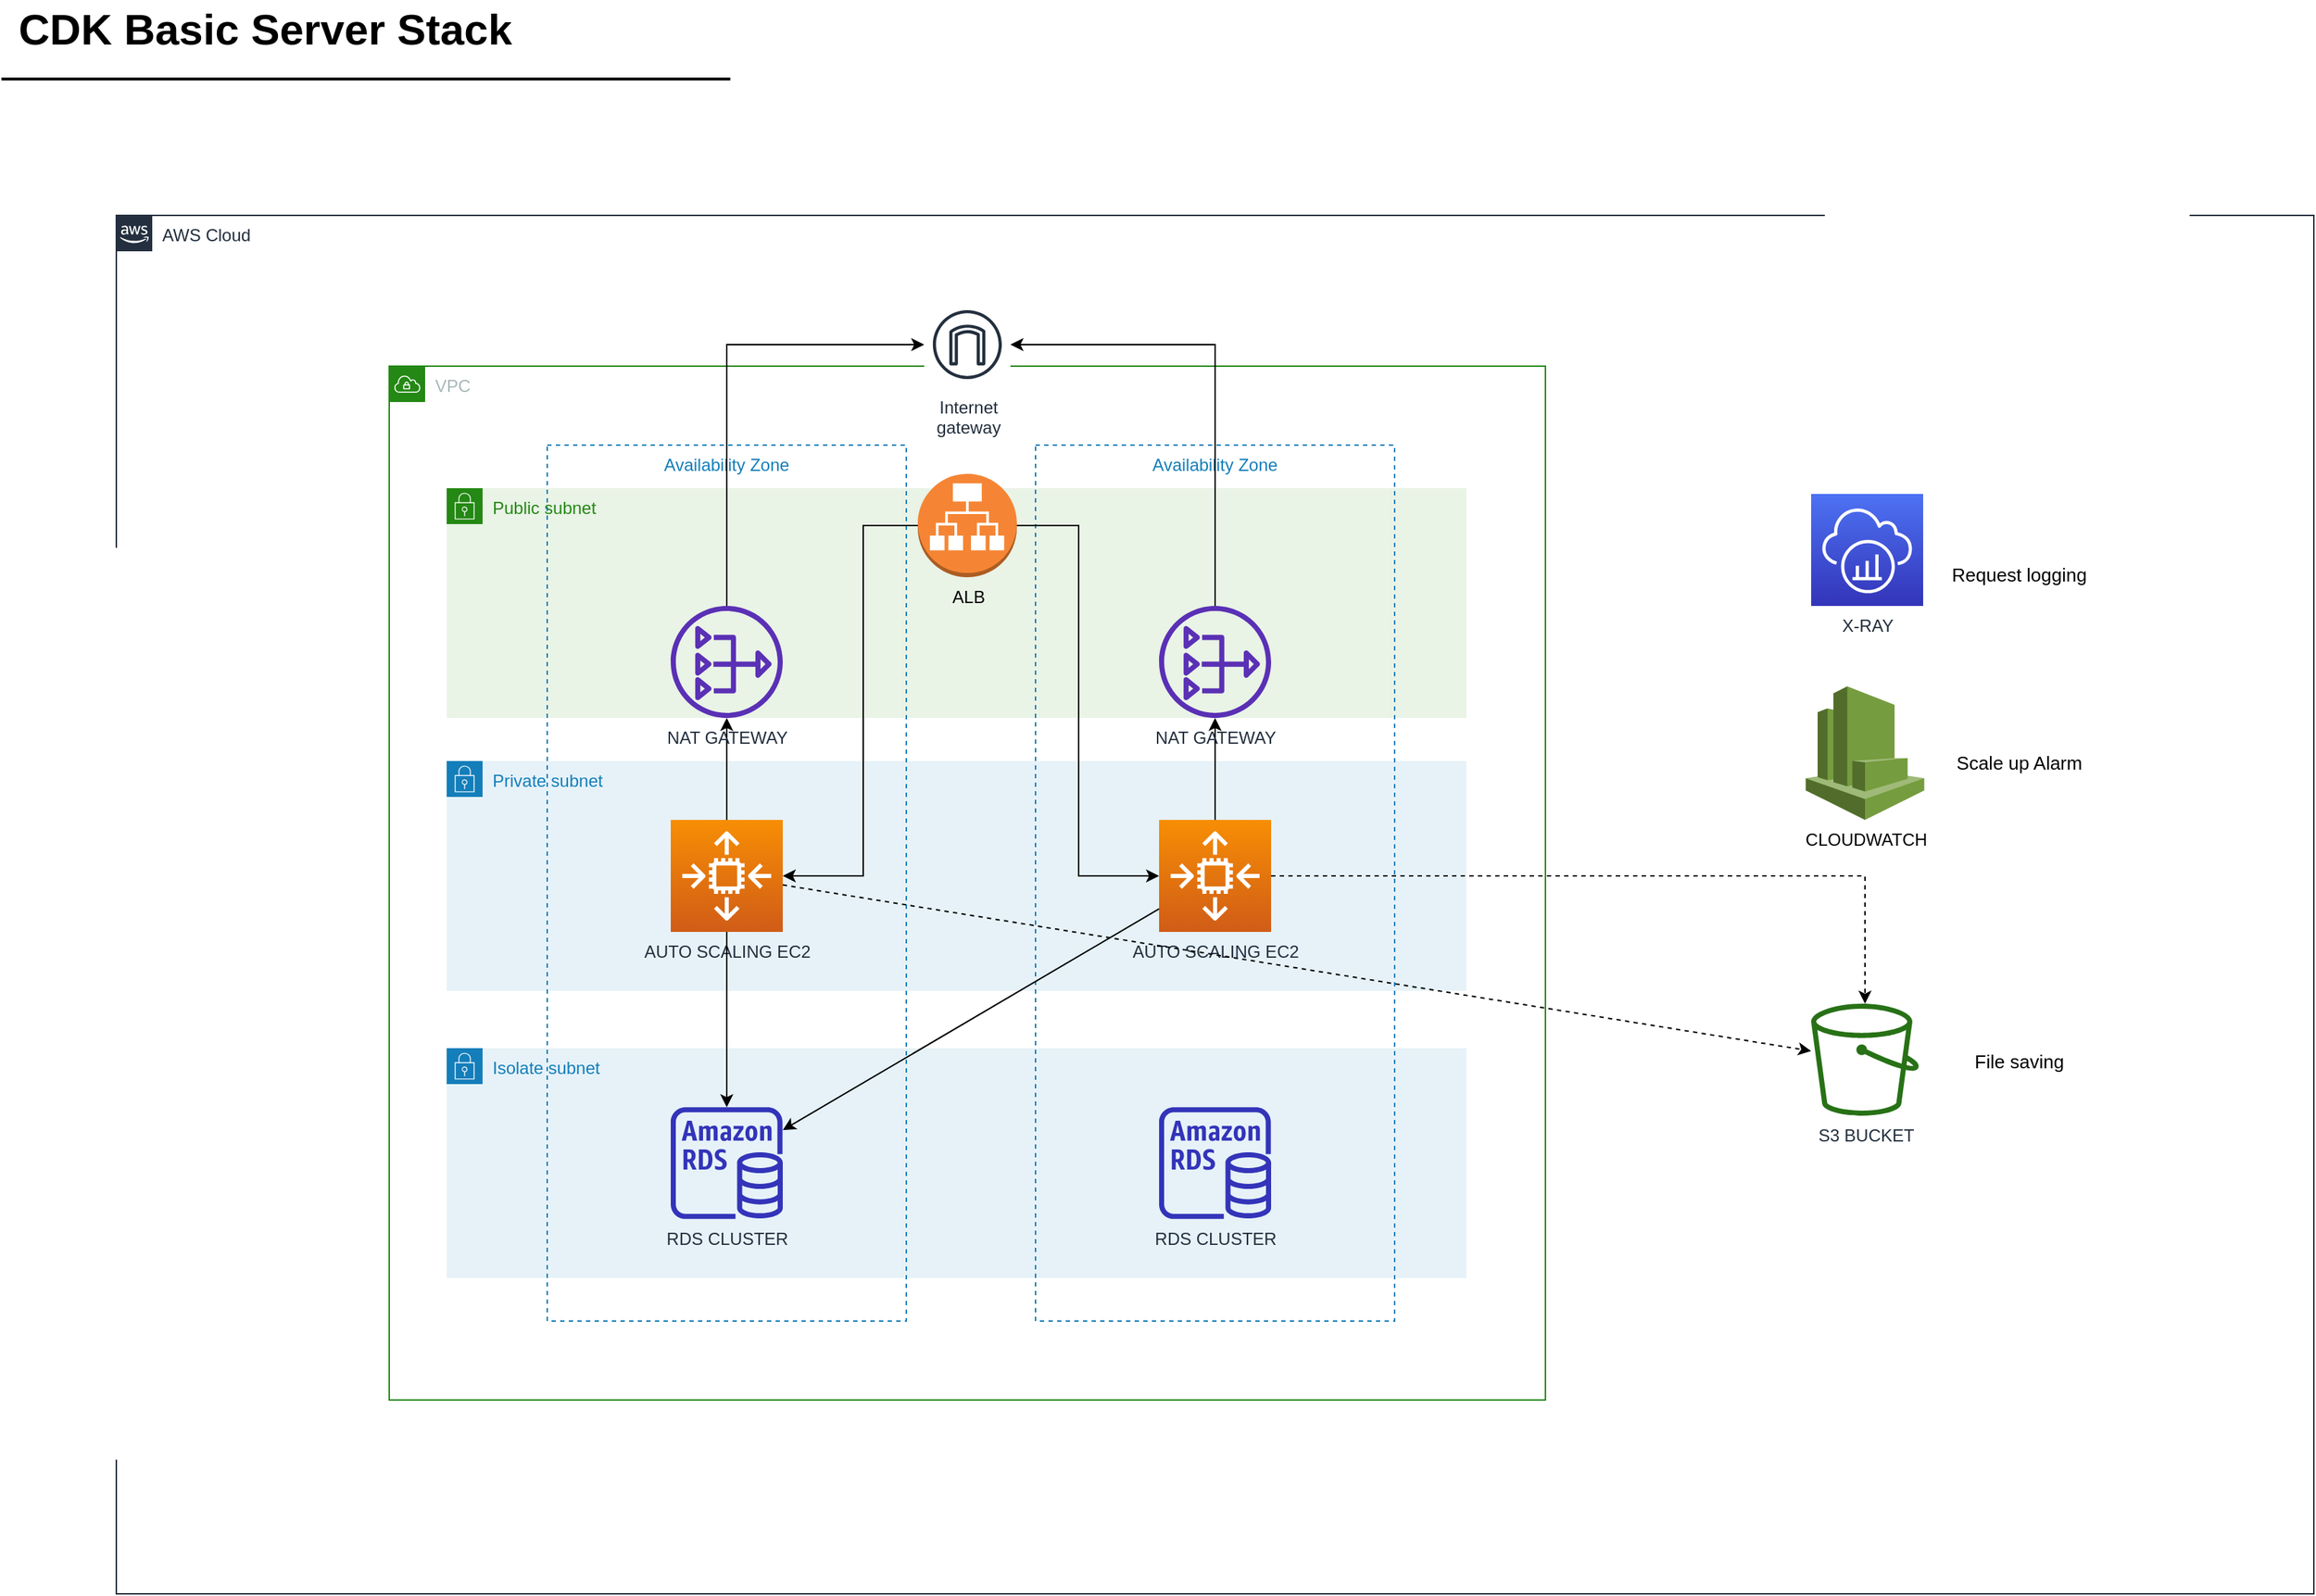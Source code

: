 <mxfile version="13.6.0" type="device"><diagram id="Ht1M8jgEwFfnCIfOTk4-" name="Page-1"><mxGraphModel dx="1730" dy="872" grid="1" gridSize="10" guides="1" tooltips="1" connect="1" arrows="1" fold="1" page="1" pageScale="1" pageWidth="827" pageHeight="1169" math="0" shadow="0"><root><mxCell id="0"/><mxCell id="1" parent="0"/><mxCell id="UEzPUAAOIrF-is8g5C7q-2" value="AWS Cloud" style="points=[[0,0],[0.25,0],[0.5,0],[0.75,0],[1,0],[1,0.25],[1,0.5],[1,0.75],[1,1],[0.75,1],[0.5,1],[0.25,1],[0,1],[0,0.75],[0,0.5],[0,0.25]];outlineConnect=0;gradientColor=none;html=1;whiteSpace=wrap;fontSize=12;fontStyle=0;shape=mxgraph.aws4.group;grIcon=mxgraph.aws4.group_aws_cloud_alt;strokeColor=#232F3E;fillColor=none;verticalAlign=top;align=left;spacingLeft=30;fontColor=#232F3E;dashed=0;" parent="1" vertex="1"><mxGeometry x="80" y="170" width="1530" height="960" as="geometry"/></mxCell><mxCell id="-QjtrjUzRDEMRZ5MF8oH-47" value="CDK Basic Server Stack" style="text;html=1;resizable=0;points=[];autosize=1;align=left;verticalAlign=top;spacingTop=-4;fontSize=30;fontStyle=1" parent="1" vertex="1"><mxGeometry x="10" y="20" width="360" height="40" as="geometry"/></mxCell><mxCell id="SCVMTBWpLvtzJIhz15lM-1" value="" style="line;strokeWidth=2;html=1;fontSize=14;" parent="1" vertex="1"><mxGeometry y="70" width="1060" height="10" as="geometry"/></mxCell><mxCell id="eh5BtNHVBgQUG-YixEmZ-1" value="VPC" style="points=[[0,0],[0.25,0],[0.5,0],[0.75,0],[1,0],[1,0.25],[1,0.5],[1,0.75],[1,1],[0.75,1],[0.5,1],[0.25,1],[0,1],[0,0.75],[0,0.5],[0,0.25]];outlineConnect=0;gradientColor=none;html=1;whiteSpace=wrap;fontSize=12;fontStyle=0;shape=mxgraph.aws4.group;grIcon=mxgraph.aws4.group_vpc;strokeColor=#248814;fillColor=none;verticalAlign=top;align=left;spacingLeft=30;fontColor=#AAB7B8;dashed=0;" vertex="1" parent="1"><mxGeometry x="270" y="275" width="805" height="720" as="geometry"/></mxCell><mxCell id="eh5BtNHVBgQUG-YixEmZ-3" value="Public subnet" style="points=[[0,0],[0.25,0],[0.5,0],[0.75,0],[1,0],[1,0.25],[1,0.5],[1,0.75],[1,1],[0.75,1],[0.5,1],[0.25,1],[0,1],[0,0.75],[0,0.5],[0,0.25]];outlineConnect=0;gradientColor=none;html=1;whiteSpace=wrap;fontSize=12;fontStyle=0;shape=mxgraph.aws4.group;grIcon=mxgraph.aws4.group_security_group;grStroke=0;strokeColor=#248814;fillColor=#E9F3E6;verticalAlign=top;align=left;spacingLeft=30;fontColor=#248814;dashed=0;" vertex="1" parent="1"><mxGeometry x="310" y="360" width="710" height="160" as="geometry"/></mxCell><mxCell id="eh5BtNHVBgQUG-YixEmZ-4" value="Private subnet" style="points=[[0,0],[0.25,0],[0.5,0],[0.75,0],[1,0],[1,0.25],[1,0.5],[1,0.75],[1,1],[0.75,1],[0.5,1],[0.25,1],[0,1],[0,0.75],[0,0.5],[0,0.25]];outlineConnect=0;gradientColor=none;html=1;whiteSpace=wrap;fontSize=12;fontStyle=0;shape=mxgraph.aws4.group;grIcon=mxgraph.aws4.group_security_group;grStroke=0;strokeColor=#147EBA;fillColor=#E6F2F8;verticalAlign=top;align=left;spacingLeft=30;fontColor=#147EBA;dashed=0;" vertex="1" parent="1"><mxGeometry x="310" y="550" width="710" height="160" as="geometry"/></mxCell><mxCell id="eh5BtNHVBgQUG-YixEmZ-5" value="Isolate subnet" style="points=[[0,0],[0.25,0],[0.5,0],[0.75,0],[1,0],[1,0.25],[1,0.5],[1,0.75],[1,1],[0.75,1],[0.5,1],[0.25,1],[0,1],[0,0.75],[0,0.5],[0,0.25]];outlineConnect=0;gradientColor=none;html=1;whiteSpace=wrap;fontSize=12;fontStyle=0;shape=mxgraph.aws4.group;grIcon=mxgraph.aws4.group_security_group;grStroke=0;strokeColor=#147EBA;fillColor=#E6F2F8;verticalAlign=top;align=left;spacingLeft=30;fontColor=#147EBA;dashed=0;" vertex="1" parent="1"><mxGeometry x="310" y="750" width="710" height="160" as="geometry"/></mxCell><mxCell id="eh5BtNHVBgQUG-YixEmZ-6" value="Availability Zone" style="fillColor=none;strokeColor=#147EBA;dashed=1;verticalAlign=top;fontStyle=0;fontColor=#147EBA;" vertex="1" parent="1"><mxGeometry x="720" y="330" width="250" height="610" as="geometry"/></mxCell><mxCell id="eh5BtNHVBgQUG-YixEmZ-7" value="Availability Zone" style="fillColor=none;strokeColor=#147EBA;dashed=1;verticalAlign=top;fontStyle=0;fontColor=#147EBA;" vertex="1" parent="1"><mxGeometry x="380" y="330" width="250" height="610" as="geometry"/></mxCell><mxCell id="eh5BtNHVBgQUG-YixEmZ-40" style="edgeStyle=orthogonalEdgeStyle;rounded=0;orthogonalLoop=1;jettySize=auto;html=1;" edge="1" parent="1" source="eh5BtNHVBgQUG-YixEmZ-8" target="eh5BtNHVBgQUG-YixEmZ-11"><mxGeometry relative="1" as="geometry"/></mxCell><mxCell id="eh5BtNHVBgQUG-YixEmZ-8" value="AUTO SCALING EC2" style="outlineConnect=0;fontColor=#232F3E;gradientColor=#F78E04;gradientDirection=north;fillColor=#D05C17;strokeColor=#ffffff;dashed=0;verticalLabelPosition=bottom;verticalAlign=top;align=center;html=1;fontSize=12;fontStyle=0;aspect=fixed;shape=mxgraph.aws4.resourceIcon;resIcon=mxgraph.aws4.auto_scaling2;" vertex="1" parent="1"><mxGeometry x="466" y="591" width="78" height="78" as="geometry"/></mxCell><mxCell id="eh5BtNHVBgQUG-YixEmZ-34" style="edgeStyle=orthogonalEdgeStyle;rounded=0;orthogonalLoop=1;jettySize=auto;html=1;dashed=1;" edge="1" parent="1" source="eh5BtNHVBgQUG-YixEmZ-9" target="eh5BtNHVBgQUG-YixEmZ-33"><mxGeometry relative="1" as="geometry"/></mxCell><mxCell id="eh5BtNHVBgQUG-YixEmZ-41" style="edgeStyle=orthogonalEdgeStyle;rounded=0;orthogonalLoop=1;jettySize=auto;html=1;" edge="1" parent="1" source="eh5BtNHVBgQUG-YixEmZ-9" target="eh5BtNHVBgQUG-YixEmZ-10"><mxGeometry relative="1" as="geometry"/></mxCell><mxCell id="eh5BtNHVBgQUG-YixEmZ-9" value="AUTO SCALING EC2" style="outlineConnect=0;fontColor=#232F3E;gradientColor=#F78E04;gradientDirection=north;fillColor=#D05C17;strokeColor=#ffffff;dashed=0;verticalLabelPosition=bottom;verticalAlign=top;align=center;html=1;fontSize=12;fontStyle=0;aspect=fixed;shape=mxgraph.aws4.resourceIcon;resIcon=mxgraph.aws4.auto_scaling2;" vertex="1" parent="1"><mxGeometry x="806" y="591" width="78" height="78" as="geometry"/></mxCell><mxCell id="eh5BtNHVBgQUG-YixEmZ-44" style="edgeStyle=orthogonalEdgeStyle;rounded=0;orthogonalLoop=1;jettySize=auto;html=1;" edge="1" parent="1" source="eh5BtNHVBgQUG-YixEmZ-10" target="eh5BtNHVBgQUG-YixEmZ-43"><mxGeometry relative="1" as="geometry"><Array as="points"><mxPoint x="845" y="260"/></Array></mxGeometry></mxCell><mxCell id="eh5BtNHVBgQUG-YixEmZ-10" value="NAT GATEWAY" style="outlineConnect=0;fontColor=#232F3E;gradientColor=none;fillColor=#5A30B5;strokeColor=none;dashed=0;verticalLabelPosition=bottom;verticalAlign=top;align=center;html=1;fontSize=12;fontStyle=0;aspect=fixed;pointerEvents=1;shape=mxgraph.aws4.nat_gateway;" vertex="1" parent="1"><mxGeometry x="806" y="442" width="78" height="78" as="geometry"/></mxCell><mxCell id="eh5BtNHVBgQUG-YixEmZ-45" style="edgeStyle=orthogonalEdgeStyle;rounded=0;orthogonalLoop=1;jettySize=auto;html=1;" edge="1" parent="1" source="eh5BtNHVBgQUG-YixEmZ-11" target="eh5BtNHVBgQUG-YixEmZ-43"><mxGeometry relative="1" as="geometry"><Array as="points"><mxPoint x="505" y="260"/></Array></mxGeometry></mxCell><mxCell id="eh5BtNHVBgQUG-YixEmZ-11" value="NAT GATEWAY" style="outlineConnect=0;fontColor=#232F3E;gradientColor=none;fillColor=#5A30B5;strokeColor=none;dashed=0;verticalLabelPosition=bottom;verticalAlign=top;align=center;html=1;fontSize=12;fontStyle=0;aspect=fixed;pointerEvents=1;shape=mxgraph.aws4.nat_gateway;" vertex="1" parent="1"><mxGeometry x="466" y="442" width="78" height="78" as="geometry"/></mxCell><mxCell id="eh5BtNHVBgQUG-YixEmZ-38" style="edgeStyle=orthogonalEdgeStyle;rounded=0;orthogonalLoop=1;jettySize=auto;html=1;" edge="1" parent="1" source="eh5BtNHVBgQUG-YixEmZ-14" target="eh5BtNHVBgQUG-YixEmZ-9"><mxGeometry relative="1" as="geometry"><Array as="points"><mxPoint x="750" y="386"/><mxPoint x="750" y="630"/></Array></mxGeometry></mxCell><mxCell id="eh5BtNHVBgQUG-YixEmZ-39" style="edgeStyle=orthogonalEdgeStyle;rounded=0;orthogonalLoop=1;jettySize=auto;html=1;" edge="1" parent="1" source="eh5BtNHVBgQUG-YixEmZ-14" target="eh5BtNHVBgQUG-YixEmZ-8"><mxGeometry relative="1" as="geometry"><Array as="points"><mxPoint x="600" y="386"/><mxPoint x="600" y="630"/></Array></mxGeometry></mxCell><mxCell id="eh5BtNHVBgQUG-YixEmZ-14" value="ALB" style="outlineConnect=0;dashed=0;verticalLabelPosition=bottom;verticalAlign=top;align=center;html=1;shape=mxgraph.aws3.application_load_balancer;fillColor=#F58534;gradientColor=none;" vertex="1" parent="1"><mxGeometry x="638" y="350" width="69" height="72" as="geometry"/></mxCell><mxCell id="eh5BtNHVBgQUG-YixEmZ-33" value="S3 BUCKET" style="outlineConnect=0;fontColor=#232F3E;gradientColor=none;fillColor=#277116;strokeColor=none;dashed=0;verticalLabelPosition=bottom;verticalAlign=top;align=center;html=1;fontSize=12;fontStyle=0;aspect=fixed;pointerEvents=1;shape=mxgraph.aws4.bucket;" vertex="1" parent="1"><mxGeometry x="1260" y="719" width="75" height="78" as="geometry"/></mxCell><mxCell id="eh5BtNHVBgQUG-YixEmZ-37" value="" style="endArrow=classic;html=1;dashed=1;" edge="1" parent="1" source="eh5BtNHVBgQUG-YixEmZ-8" target="eh5BtNHVBgQUG-YixEmZ-33"><mxGeometry width="50" height="50" relative="1" as="geometry"><mxPoint x="950" y="810" as="sourcePoint"/><mxPoint x="1000" y="760" as="targetPoint"/></mxGeometry></mxCell><mxCell id="eh5BtNHVBgQUG-YixEmZ-43" value="Internet&#10;gateway" style="outlineConnect=0;fontColor=#232F3E;gradientColor=none;strokeColor=#232F3E;fillColor=#ffffff;dashed=0;verticalLabelPosition=bottom;verticalAlign=top;align=center;html=1;fontSize=12;fontStyle=0;aspect=fixed;shape=mxgraph.aws4.resourceIcon;resIcon=mxgraph.aws4.internet_gateway;" vertex="1" parent="1"><mxGeometry x="642.5" y="230" width="60" height="60" as="geometry"/></mxCell><mxCell id="eh5BtNHVBgQUG-YixEmZ-48" value="RDS CLUSTER" style="outlineConnect=0;fontColor=#232F3E;gradientColor=none;fillColor=#3334B9;strokeColor=none;dashed=0;verticalLabelPosition=bottom;verticalAlign=top;align=center;html=1;fontSize=12;fontStyle=0;aspect=fixed;pointerEvents=1;shape=mxgraph.aws4.rds_instance;" vertex="1" parent="1"><mxGeometry x="466" y="791" width="78" height="78" as="geometry"/></mxCell><mxCell id="eh5BtNHVBgQUG-YixEmZ-49" value="RDS CLUSTER" style="outlineConnect=0;fontColor=#232F3E;gradientColor=none;fillColor=#3334B9;strokeColor=none;dashed=0;verticalLabelPosition=bottom;verticalAlign=top;align=center;html=1;fontSize=12;fontStyle=0;aspect=fixed;pointerEvents=1;shape=mxgraph.aws4.rds_instance;" vertex="1" parent="1"><mxGeometry x="806" y="791" width="78" height="78" as="geometry"/></mxCell><mxCell id="eh5BtNHVBgQUG-YixEmZ-51" value="" style="endArrow=classic;html=1;" edge="1" parent="1" source="eh5BtNHVBgQUG-YixEmZ-9" target="eh5BtNHVBgQUG-YixEmZ-48"><mxGeometry width="50" height="50" relative="1" as="geometry"><mxPoint x="830" y="640" as="sourcePoint"/><mxPoint x="880" y="590" as="targetPoint"/></mxGeometry></mxCell><mxCell id="eh5BtNHVBgQUG-YixEmZ-52" value="" style="endArrow=classic;html=1;" edge="1" parent="1" source="eh5BtNHVBgQUG-YixEmZ-8" target="eh5BtNHVBgQUG-YixEmZ-48"><mxGeometry width="50" height="50" relative="1" as="geometry"><mxPoint x="816" y="662.941" as="sourcePoint"/><mxPoint x="554" y="817.059" as="targetPoint"/></mxGeometry></mxCell><mxCell id="eh5BtNHVBgQUG-YixEmZ-53" value="CLOUDWATCH" style="outlineConnect=0;dashed=0;verticalLabelPosition=bottom;verticalAlign=top;align=center;html=1;shape=mxgraph.aws3.cloudwatch;fillColor=#759C3E;gradientColor=none;" vertex="1" parent="1"><mxGeometry x="1256.25" y="498" width="82.5" height="93" as="geometry"/></mxCell><mxCell id="eh5BtNHVBgQUG-YixEmZ-54" value="X-RAY" style="outlineConnect=0;fontColor=#232F3E;gradientColor=#4D72F3;gradientDirection=north;fillColor=#3334B9;strokeColor=#ffffff;dashed=0;verticalLabelPosition=bottom;verticalAlign=top;align=center;html=1;fontSize=12;fontStyle=0;aspect=fixed;shape=mxgraph.aws4.resourceIcon;resIcon=mxgraph.aws4.xray;" vertex="1" parent="1"><mxGeometry x="1260" y="364" width="78" height="78" as="geometry"/></mxCell><mxCell id="eh5BtNHVBgQUG-YixEmZ-55" value="&lt;span style=&quot;font-size: 13px&quot;&gt;Request logging&lt;/span&gt;" style="text;html=1;strokeColor=none;fillColor=none;align=center;verticalAlign=middle;whiteSpace=wrap;rounded=0;" vertex="1" parent="1"><mxGeometry x="1350" y="380" width="110" height="80" as="geometry"/></mxCell><mxCell id="eh5BtNHVBgQUG-YixEmZ-56" value="&lt;span style=&quot;font-size: 13px&quot;&gt;Scale up Alarm&lt;/span&gt;" style="text;html=1;strokeColor=none;fillColor=none;align=center;verticalAlign=middle;whiteSpace=wrap;rounded=0;" vertex="1" parent="1"><mxGeometry x="1350" y="511" width="110" height="80" as="geometry"/></mxCell><mxCell id="eh5BtNHVBgQUG-YixEmZ-57" value="&lt;span style=&quot;font-size: 13px&quot;&gt;File saving&lt;/span&gt;" style="text;html=1;strokeColor=none;fillColor=none;align=center;verticalAlign=middle;whiteSpace=wrap;rounded=0;" vertex="1" parent="1"><mxGeometry x="1350" y="719" width="110" height="80" as="geometry"/></mxCell></root></mxGraphModel></diagram></mxfile>